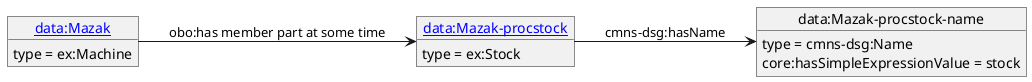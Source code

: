 @startuml
skinparam linetype polyline
left to right direction
object "[[./Mazak-procstock.html data:Mazak-procstock]]" as o1 {
 type = ex:Stock
 }
object "data:Mazak-procstock-name" as o2 {
 type = cmns-dsg:Name
 }
object "[[./Mazak.html data:Mazak]]" as o3 {
 type = ex:Machine
 }
o1 --> o2 : cmns-dsg:hasName
o2 : core:hasSimpleExpressionValue = stock
o3 --> o1 : obo:has member part at some time
@enduml
